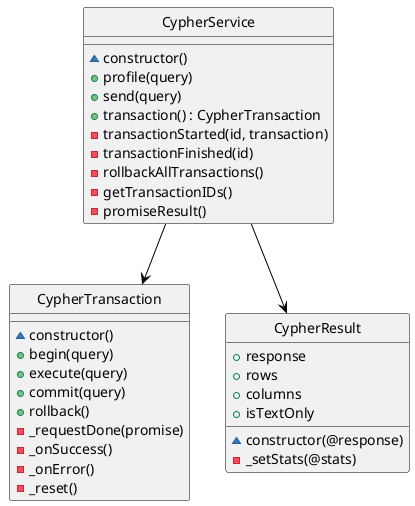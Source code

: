 @startuml

'skinparam monochrome true
'skinparam classBackgroundColor White
skinparam classArrowColor Black
skinparam classBorderColor Black
skinparam stereotypeCBackgroundColor Gray
'hide members
hide circle

class CypherService {
    ~constructor()
    +profile(query)
    +send(query)
    +transaction() : CypherTransaction
    -transactionStarted(id, transaction)
    -transactionFinished(id)
    -rollbackAllTransactions()
    -getTransactionIDs()
    -promiseResult()
}

class CypherTransaction {
    ~constructor()
    +begin(query)
    +execute(query)
    +commit(query)
    +rollback()
    -_requestDone(promise)
    -_onSuccess()
    -_onError()
    -_reset()
}

class CypherResult {
    ~constructor(@response)
    +response
    +rows
    +columns
    +isTextOnly
    -_setStats(@stats)
}

CypherService --> CypherTransaction
CypherService --> CypherResult
'CypherTransaction --> CypherResult

@enduml